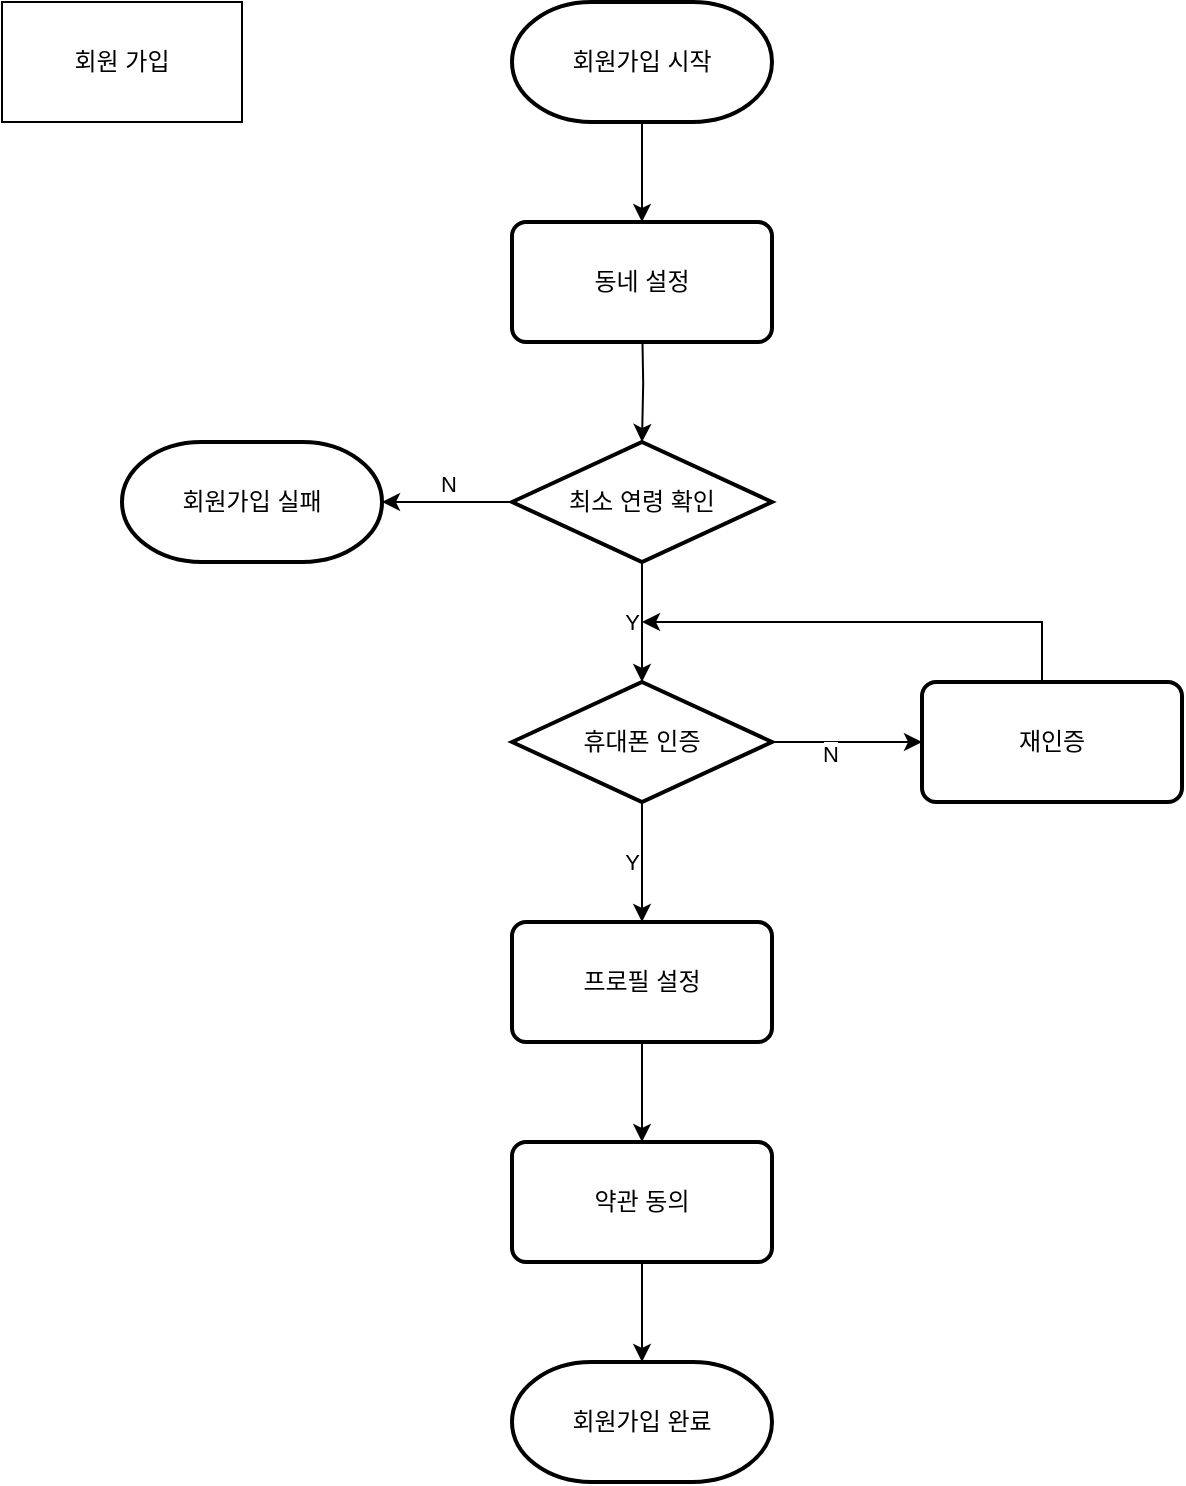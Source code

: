 <mxfile version="28.1.1">
  <diagram name="페이지-1" id="XlRzEW4vM48X9FJ8-f3u">
    <mxGraphModel dx="1455" dy="866" grid="1" gridSize="10" guides="1" tooltips="1" connect="1" arrows="1" fold="1" page="1" pageScale="1" pageWidth="827" pageHeight="1169" math="0" shadow="0">
      <root>
        <mxCell id="0" />
        <mxCell id="1" parent="0" />
        <mxCell id="Ovdk0qwD0EW2E3yWYSIR-1" value="회원 가입" style="rounded=0;whiteSpace=wrap;html=1;" parent="1" vertex="1">
          <mxGeometry x="70" y="30" width="120" height="60" as="geometry" />
        </mxCell>
        <mxCell id="Ovdk0qwD0EW2E3yWYSIR-24" value="" style="edgeStyle=orthogonalEdgeStyle;rounded=0;orthogonalLoop=1;jettySize=auto;html=1;" parent="1" edge="1">
          <mxGeometry relative="1" as="geometry">
            <mxPoint x="390.067" y="190" as="sourcePoint" />
            <mxPoint x="390" y="250" as="targetPoint" />
          </mxGeometry>
        </mxCell>
        <mxCell id="Ovdk0qwD0EW2E3yWYSIR-7" value="" style="edgeStyle=orthogonalEdgeStyle;rounded=0;orthogonalLoop=1;jettySize=auto;html=1;exitX=1;exitY=0.5;exitDx=0;exitDy=0;exitPerimeter=0;entryX=0;entryY=0.5;entryDx=0;entryDy=0;" parent="1" source="Ovdk0qwD0EW2E3yWYSIR-33" target="Ovdk0qwD0EW2E3yWYSIR-35" edge="1">
          <mxGeometry relative="1" as="geometry">
            <mxPoint x="460" y="420" as="sourcePoint" />
            <mxPoint x="530" y="420" as="targetPoint" />
          </mxGeometry>
        </mxCell>
        <mxCell id="Ovdk0qwD0EW2E3yWYSIR-13" value="N" style="edgeLabel;html=1;align=center;verticalAlign=middle;resizable=0;points=[];" parent="Ovdk0qwD0EW2E3yWYSIR-7" vertex="1" connectable="0">
          <mxGeometry x="-0.229" y="-6" relative="1" as="geometry">
            <mxPoint as="offset" />
          </mxGeometry>
        </mxCell>
        <mxCell id="Ovdk0qwD0EW2E3yWYSIR-10" value="Y" style="edgeStyle=orthogonalEdgeStyle;rounded=0;orthogonalLoop=1;jettySize=auto;html=1;labelPosition=left;verticalLabelPosition=middle;align=right;verticalAlign=middle;exitX=0.5;exitY=1;exitDx=0;exitDy=0;exitPerimeter=0;entryX=0.5;entryY=0;entryDx=0;entryDy=0;" parent="1" source="Ovdk0qwD0EW2E3yWYSIR-33" target="Ovdk0qwD0EW2E3yWYSIR-36" edge="1">
          <mxGeometry relative="1" as="geometry">
            <mxPoint x="390" y="460" as="sourcePoint" />
            <mxPoint x="390" y="510" as="targetPoint" />
          </mxGeometry>
        </mxCell>
        <mxCell id="Ovdk0qwD0EW2E3yWYSIR-19" value="" style="edgeStyle=orthogonalEdgeStyle;rounded=0;orthogonalLoop=1;jettySize=auto;html=1;exitX=0.5;exitY=1;exitDx=0;exitDy=0;entryX=0.5;entryY=0;entryDx=0;entryDy=0;" parent="1" source="Ovdk0qwD0EW2E3yWYSIR-36" target="Ovdk0qwD0EW2E3yWYSIR-37" edge="1">
          <mxGeometry relative="1" as="geometry">
            <mxPoint x="390" y="570" as="sourcePoint" />
            <mxPoint x="390" y="620" as="targetPoint" />
          </mxGeometry>
        </mxCell>
        <mxCell id="Ovdk0qwD0EW2E3yWYSIR-20" value="" style="edgeStyle=orthogonalEdgeStyle;rounded=0;orthogonalLoop=1;jettySize=auto;html=1;exitX=0.5;exitY=0;exitDx=0;exitDy=0;" parent="1" edge="1">
          <mxGeometry relative="1" as="geometry">
            <mxPoint x="590" y="390" as="sourcePoint" />
            <mxPoint x="390" y="340" as="targetPoint" />
            <Array as="points">
              <mxPoint x="590" y="340" />
              <mxPoint x="390" y="340" />
            </Array>
          </mxGeometry>
        </mxCell>
        <mxCell id="Ovdk0qwD0EW2E3yWYSIR-25" value="Y" style="edgeStyle=orthogonalEdgeStyle;rounded=0;orthogonalLoop=1;jettySize=auto;html=1;labelPosition=left;verticalLabelPosition=middle;align=right;verticalAlign=middle;exitX=0.5;exitY=1;exitDx=0;exitDy=0;exitPerimeter=0;entryX=0.5;entryY=0;entryDx=0;entryDy=0;entryPerimeter=0;" parent="1" source="Ovdk0qwD0EW2E3yWYSIR-34" target="Ovdk0qwD0EW2E3yWYSIR-33" edge="1">
          <mxGeometry relative="1" as="geometry">
            <mxPoint x="390" y="330" as="sourcePoint" />
            <mxPoint x="390" y="390" as="targetPoint" />
          </mxGeometry>
        </mxCell>
        <mxCell id="Ovdk0qwD0EW2E3yWYSIR-32" value="N" style="edgeStyle=orthogonalEdgeStyle;rounded=0;orthogonalLoop=1;jettySize=auto;html=1;labelPosition=center;verticalLabelPosition=top;align=center;verticalAlign=bottom;entryX=1;entryY=0.5;entryDx=0;entryDy=0;entryPerimeter=0;exitX=0;exitY=0.5;exitDx=0;exitDy=0;exitPerimeter=0;" parent="1" source="Ovdk0qwD0EW2E3yWYSIR-34" target="Ovdk0qwD0EW2E3yWYSIR-31" edge="1">
          <mxGeometry relative="1" as="geometry">
            <mxPoint x="320" y="289" as="sourcePoint" />
            <mxPoint x="270" y="289" as="targetPoint" />
          </mxGeometry>
        </mxCell>
        <mxCell id="Ovdk0qwD0EW2E3yWYSIR-28" value="" style="edgeStyle=orthogonalEdgeStyle;rounded=0;orthogonalLoop=1;jettySize=auto;html=1;" parent="1" source="Ovdk0qwD0EW2E3yWYSIR-26" target="Ovdk0qwD0EW2E3yWYSIR-27" edge="1">
          <mxGeometry relative="1" as="geometry" />
        </mxCell>
        <mxCell id="Ovdk0qwD0EW2E3yWYSIR-26" value="회원가입 시작" style="strokeWidth=2;html=1;shape=mxgraph.flowchart.terminator;whiteSpace=wrap;" parent="1" vertex="1">
          <mxGeometry x="325" y="30" width="130" height="60" as="geometry" />
        </mxCell>
        <mxCell id="Ovdk0qwD0EW2E3yWYSIR-27" value="동네 설정" style="rounded=1;whiteSpace=wrap;html=1;absoluteArcSize=1;arcSize=14;strokeWidth=2;" parent="1" vertex="1">
          <mxGeometry x="325" y="140" width="130" height="60" as="geometry" />
        </mxCell>
        <mxCell id="Ovdk0qwD0EW2E3yWYSIR-31" value="회원가입 실패" style="strokeWidth=2;html=1;shape=mxgraph.flowchart.terminator;whiteSpace=wrap;" parent="1" vertex="1">
          <mxGeometry x="130" y="250" width="130" height="60" as="geometry" />
        </mxCell>
        <mxCell id="Ovdk0qwD0EW2E3yWYSIR-33" value="&lt;span style=&quot;color: rgb(0, 0, 0); font-family: Helvetica; font-size: 12px; font-style: normal; font-variant-ligatures: normal; font-variant-caps: normal; font-weight: 400; letter-spacing: normal; orphans: 2; text-align: center; text-indent: 0px; text-transform: none; widows: 2; word-spacing: 0px; -webkit-text-stroke-width: 0px; white-space: normal; text-decoration-thickness: initial; text-decoration-style: initial; text-decoration-color: initial; float: none; display: inline !important;&quot;&gt;휴대폰 인증&lt;/span&gt;" style="strokeWidth=2;html=1;shape=mxgraph.flowchart.decision;whiteSpace=wrap;" parent="1" vertex="1">
          <mxGeometry x="325" y="370" width="130" height="60" as="geometry" />
        </mxCell>
        <mxCell id="Ovdk0qwD0EW2E3yWYSIR-34" value="최소 연령 확인" style="strokeWidth=2;html=1;shape=mxgraph.flowchart.decision;whiteSpace=wrap;" parent="1" vertex="1">
          <mxGeometry x="325" y="250" width="130" height="60" as="geometry" />
        </mxCell>
        <mxCell id="Ovdk0qwD0EW2E3yWYSIR-35" value="재인증" style="rounded=1;whiteSpace=wrap;html=1;absoluteArcSize=1;arcSize=14;strokeWidth=2;" parent="1" vertex="1">
          <mxGeometry x="530" y="370" width="130" height="60" as="geometry" />
        </mxCell>
        <mxCell id="Ovdk0qwD0EW2E3yWYSIR-36" value="프로필 설정" style="rounded=1;whiteSpace=wrap;html=1;absoluteArcSize=1;arcSize=14;strokeWidth=2;" parent="1" vertex="1">
          <mxGeometry x="325" y="490" width="130" height="60" as="geometry" />
        </mxCell>
        <mxCell id="Ovdk0qwD0EW2E3yWYSIR-39" value="" style="edgeStyle=orthogonalEdgeStyle;rounded=0;orthogonalLoop=1;jettySize=auto;html=1;" parent="1" source="Ovdk0qwD0EW2E3yWYSIR-37" target="Ovdk0qwD0EW2E3yWYSIR-38" edge="1">
          <mxGeometry relative="1" as="geometry" />
        </mxCell>
        <mxCell id="Ovdk0qwD0EW2E3yWYSIR-37" value="약관 동의" style="rounded=1;whiteSpace=wrap;html=1;absoluteArcSize=1;arcSize=14;strokeWidth=2;" parent="1" vertex="1">
          <mxGeometry x="325" y="600" width="130" height="60" as="geometry" />
        </mxCell>
        <mxCell id="Ovdk0qwD0EW2E3yWYSIR-38" value="회원가입 완료" style="strokeWidth=2;html=1;shape=mxgraph.flowchart.terminator;whiteSpace=wrap;" parent="1" vertex="1">
          <mxGeometry x="325" y="710" width="130" height="60" as="geometry" />
        </mxCell>
      </root>
    </mxGraphModel>
  </diagram>
</mxfile>
